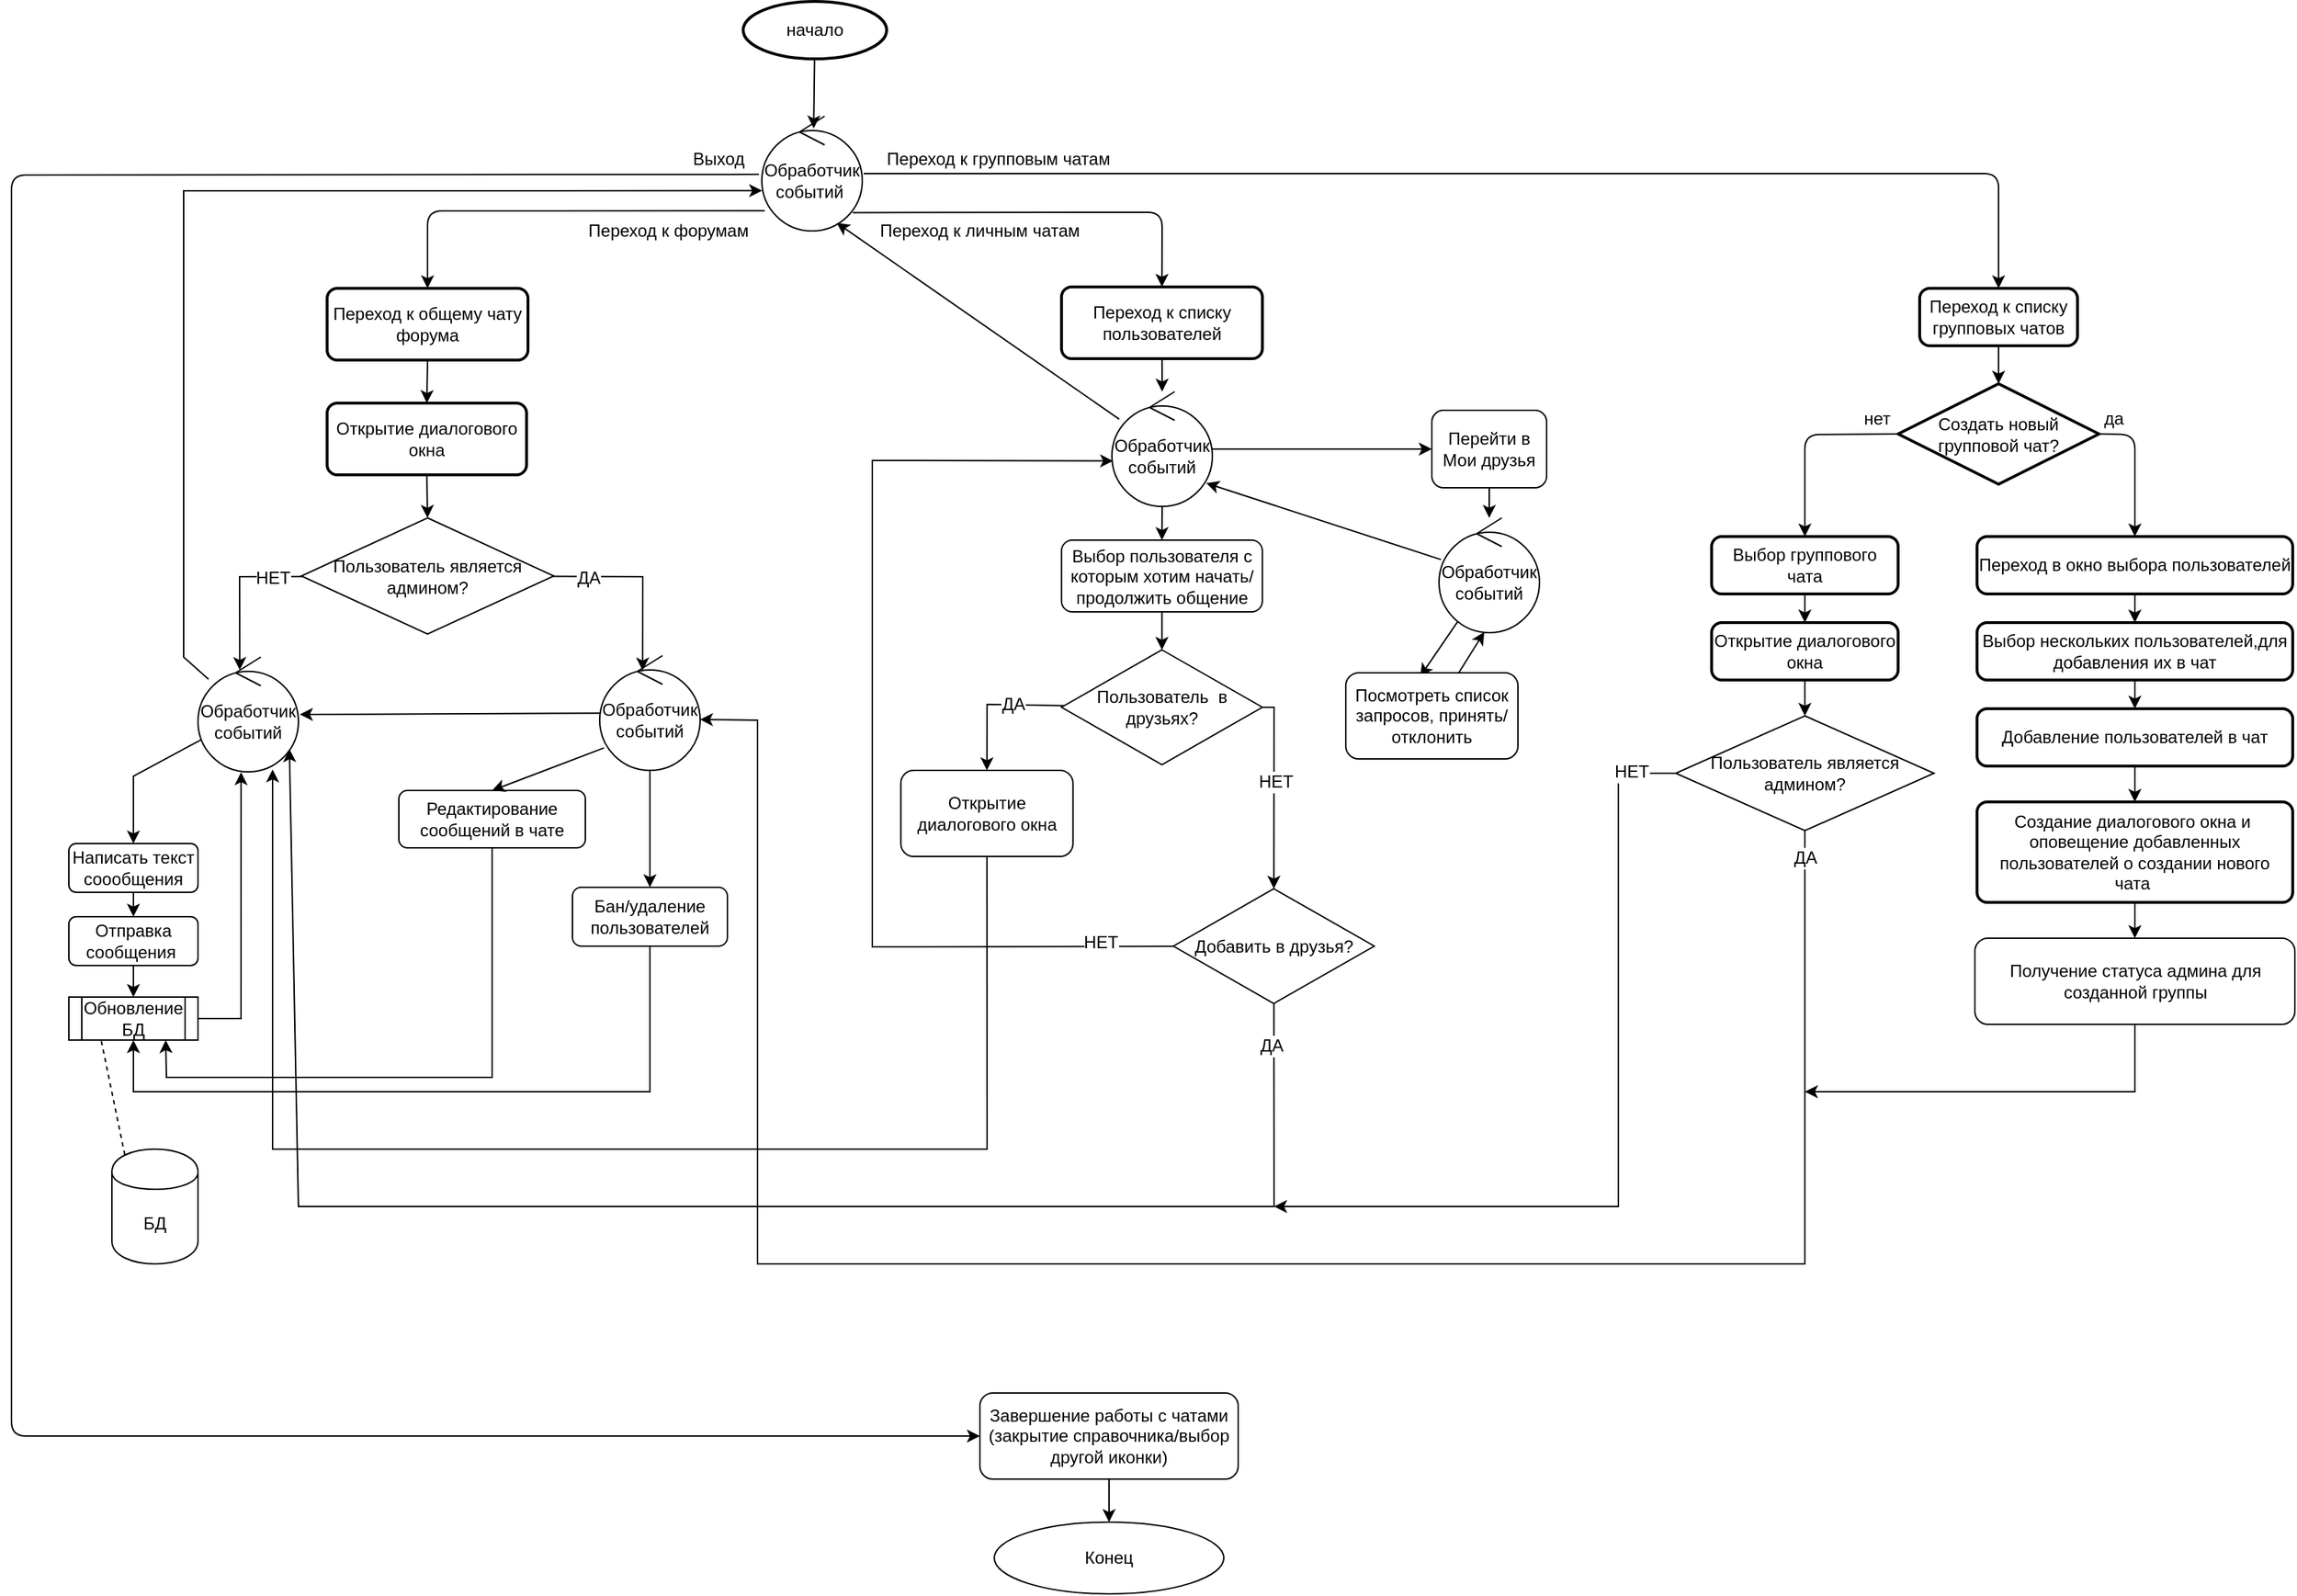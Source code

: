 <mxfile version="12.3.2" type="device" pages="1"><diagram id="iKTfonNjRPgr2nB8GLYL" name="Page-1"><mxGraphModel dx="3426" dy="2428" grid="1" gridSize="10" guides="1" tooltips="1" connect="1" arrows="1" fold="1" page="1" pageScale="1" pageWidth="827" pageHeight="1169" math="0" shadow="0"><root><mxCell id="0"/><mxCell id="1" parent="0"/><mxCell id="CQSdHh-04yyAxEWsyPXV-1" value="начало" style="strokeWidth=2;html=1;shape=mxgraph.flowchart.start_1;whiteSpace=wrap;" parent="1" vertex="1"><mxGeometry x="-50" y="-1000" width="100" height="40" as="geometry"/></mxCell><mxCell id="CQSdHh-04yyAxEWsyPXV-7" value="" style="endArrow=classic;html=1;entryX=0.516;entryY=0.107;entryDx=0;entryDy=0;entryPerimeter=0;" parent="1" source="CQSdHh-04yyAxEWsyPXV-1" target="Ta9j9aIYRvNiCUmz9i21-1" edge="1"><mxGeometry width="50" height="50" relative="1" as="geometry"><mxPoint x="-32" y="-850" as="sourcePoint"/><mxPoint x="-2" y="-1060" as="targetPoint"/></mxGeometry></mxCell><mxCell id="CQSdHh-04yyAxEWsyPXV-66" value="Конец" style="ellipse;whiteSpace=wrap;html=1;" parent="1" vertex="1"><mxGeometry x="125" y="60" width="160" height="50" as="geometry"/></mxCell><mxCell id="ISBUyIeZVpUKDPVUTE6S-18" value="" style="edgeStyle=orthogonalEdgeStyle;rounded=0;orthogonalLoop=1;jettySize=auto;html=1;" parent="1" source="ISBUyIeZVpUKDPVUTE6S-15" target="CQSdHh-04yyAxEWsyPXV-66" edge="1"><mxGeometry relative="1" as="geometry"/></mxCell><mxCell id="ISBUyIeZVpUKDPVUTE6S-15" value="Завершение работы с чатами (закрытие справочника/выбор другой иконки)" style="rounded=1;whiteSpace=wrap;html=1;" parent="1" vertex="1"><mxGeometry x="115" y="-30" width="180" height="60" as="geometry"/></mxCell><mxCell id="Ta9j9aIYRvNiCUmz9i21-1" value="Обработчик событий&amp;nbsp;" style="ellipse;shape=umlControl;whiteSpace=wrap;html=1;" parent="1" vertex="1"><mxGeometry x="-37" y="-920" width="70" height="80" as="geometry"/></mxCell><mxCell id="Ta9j9aIYRvNiCUmz9i21-7" value="Выход" style="text;html=1;strokeColor=none;fillColor=none;align=center;verticalAlign=middle;whiteSpace=wrap;rounded=0;" parent="1" vertex="1"><mxGeometry x="-97" y="-900" width="60" height="20" as="geometry"/></mxCell><mxCell id="Ta9j9aIYRvNiCUmz9i21-9" value="Переход к личным чатам" style="text;html=1;strokeColor=none;fillColor=none;align=center;verticalAlign=middle;whiteSpace=wrap;rounded=0;" parent="1" vertex="1"><mxGeometry x="30" y="-850" width="170" height="20" as="geometry"/></mxCell><mxCell id="Ta9j9aIYRvNiCUmz9i21-10" value="Переход к форумам" style="text;html=1;strokeColor=none;fillColor=none;align=center;verticalAlign=middle;whiteSpace=wrap;rounded=0;" parent="1" vertex="1"><mxGeometry x="-167" y="-850" width="130" height="20" as="geometry"/></mxCell><mxCell id="Ta9j9aIYRvNiCUmz9i21-11" value="Переход к групповым чатам" style="text;html=1;strokeColor=none;fillColor=none;align=center;verticalAlign=middle;whiteSpace=wrap;rounded=0;" parent="1" vertex="1"><mxGeometry x="33" y="-900" width="190" height="20" as="geometry"/></mxCell><mxCell id="Ta9j9aIYRvNiCUmz9i21-13" value="" style="endArrow=classic;html=1;entryX=0.5;entryY=0;entryDx=0;entryDy=0;" parent="1" target="Ta9j9aIYRvNiCUmz9i21-48" edge="1"><mxGeometry width="50" height="50" relative="1" as="geometry"><mxPoint x="34" y="-880" as="sourcePoint"/><mxPoint x="490" y="-840" as="targetPoint"/><Array as="points"><mxPoint x="825" y="-880"/></Array></mxGeometry></mxCell><mxCell id="Ta9j9aIYRvNiCUmz9i21-14" value="" style="endArrow=classic;html=1;exitX=-0.029;exitY=0.507;exitDx=0;exitDy=0;exitPerimeter=0;entryX=0;entryY=0.5;entryDx=0;entryDy=0;" parent="1" source="Ta9j9aIYRvNiCUmz9i21-1" target="ISBUyIeZVpUKDPVUTE6S-15" edge="1"><mxGeometry width="50" height="50" relative="1" as="geometry"><mxPoint x="-24" y="-840" as="sourcePoint"/><mxPoint x="-460" y="620" as="targetPoint"/><Array as="points"><mxPoint x="-560" y="-879"/><mxPoint x="-560"/></Array></mxGeometry></mxCell><mxCell id="Ta9j9aIYRvNiCUmz9i21-15" value="" style="endArrow=classic;html=1;exitX=0.029;exitY=0.823;exitDx=0;exitDy=0;exitPerimeter=0;entryX=0.5;entryY=0;entryDx=0;entryDy=0;entryPerimeter=0;" parent="1" source="Ta9j9aIYRvNiCUmz9i21-1" target="Ta9j9aIYRvNiCUmz9i21-20" edge="1"><mxGeometry width="50" height="50" relative="1" as="geometry"><mxPoint x="-40" y="-860" as="sourcePoint"/><mxPoint x="-270" y="-790" as="targetPoint"/><Array as="points"><mxPoint x="-270" y="-854"/><mxPoint x="-270" y="-830"/></Array></mxGeometry></mxCell><mxCell id="Ta9j9aIYRvNiCUmz9i21-16" value="" style="endArrow=classic;html=1;exitX=0.905;exitY=0.84;exitDx=0;exitDy=0;exitPerimeter=0;entryX=0.5;entryY=0;entryDx=0;entryDy=0;" parent="1" source="Ta9j9aIYRvNiCUmz9i21-1" target="Ta9j9aIYRvNiCUmz9i21-23" edge="1"><mxGeometry width="50" height="50" relative="1" as="geometry"><mxPoint x="20" y="-780" as="sourcePoint"/><mxPoint x="220" y="-820" as="targetPoint"/><Array as="points"><mxPoint x="242" y="-853"/></Array></mxGeometry></mxCell><mxCell id="Ta9j9aIYRvNiCUmz9i21-22" style="edgeStyle=orthogonalEdgeStyle;rounded=0;orthogonalLoop=1;jettySize=auto;html=1;exitX=0.5;exitY=1;exitDx=0;exitDy=0;entryX=0.5;entryY=0;entryDx=0;entryDy=0;" parent="1" source="Ta9j9aIYRvNiCUmz9i21-20" target="Ta9j9aIYRvNiCUmz9i21-21" edge="1"><mxGeometry relative="1" as="geometry"/></mxCell><mxCell id="Ta9j9aIYRvNiCUmz9i21-20" value="Переход к общему чату форума" style="rounded=1;whiteSpace=wrap;html=1;absoluteArcSize=1;arcSize=14;strokeWidth=2;" parent="1" vertex="1"><mxGeometry x="-340" y="-800" width="140" height="50" as="geometry"/></mxCell><mxCell id="Ta9j9aIYRvNiCUmz9i21-103" style="edgeStyle=orthogonalEdgeStyle;rounded=0;orthogonalLoop=1;jettySize=auto;html=1;exitX=0.5;exitY=1;exitDx=0;exitDy=0;entryX=0.5;entryY=0;entryDx=0;entryDy=0;" parent="1" source="Ta9j9aIYRvNiCUmz9i21-21" target="Ta9j9aIYRvNiCUmz9i21-100" edge="1"><mxGeometry relative="1" as="geometry"/></mxCell><mxCell id="Ta9j9aIYRvNiCUmz9i21-21" value="Открытие диалогового окна" style="rounded=1;whiteSpace=wrap;html=1;absoluteArcSize=1;arcSize=14;strokeWidth=2;" parent="1" vertex="1"><mxGeometry x="-340" y="-720" width="139" height="50" as="geometry"/></mxCell><mxCell id="rKkMfW4KpbfFB3d_E_MN-33" value="" style="edgeStyle=none;rounded=0;orthogonalLoop=1;jettySize=auto;html=1;" edge="1" parent="1" source="Ta9j9aIYRvNiCUmz9i21-23" target="rKkMfW4KpbfFB3d_E_MN-30"><mxGeometry relative="1" as="geometry"/></mxCell><mxCell id="Ta9j9aIYRvNiCUmz9i21-23" value="Переход к списку пользователей" style="rounded=1;whiteSpace=wrap;html=1;absoluteArcSize=1;arcSize=14;strokeWidth=2;" parent="1" vertex="1"><mxGeometry x="171.87" y="-801" width="140" height="50" as="geometry"/></mxCell><mxCell id="rKkMfW4KpbfFB3d_E_MN-38" value="" style="edgeStyle=none;rounded=0;orthogonalLoop=1;jettySize=auto;html=1;" edge="1" parent="1" source="Ta9j9aIYRvNiCUmz9i21-42" target="Ta9j9aIYRvNiCUmz9i21-72"><mxGeometry relative="1" as="geometry"/></mxCell><mxCell id="Ta9j9aIYRvNiCUmz9i21-42" value="Выбор пользователя с которым хотим начать/продолжить общение" style="rounded=1;whiteSpace=wrap;html=1;" parent="1" vertex="1"><mxGeometry x="171.87" y="-624.5" width="140" height="50" as="geometry"/></mxCell><mxCell id="Ta9j9aIYRvNiCUmz9i21-48" value="Переход к списку групповых чатов" style="rounded=1;whiteSpace=wrap;html=1;absoluteArcSize=1;arcSize=14;strokeWidth=2;" parent="1" vertex="1"><mxGeometry x="770" y="-800" width="110" height="40" as="geometry"/></mxCell><mxCell id="Ta9j9aIYRvNiCUmz9i21-50" style="edgeStyle=orthogonalEdgeStyle;rounded=0;orthogonalLoop=1;jettySize=auto;html=1;exitX=0.5;exitY=1;exitDx=0;exitDy=0;entryX=0.5;entryY=0;entryDx=0;entryDy=0;" parent="1" source="Ta9j9aIYRvNiCUmz9i21-51" target="Ta9j9aIYRvNiCUmz9i21-66" edge="1"><mxGeometry relative="1" as="geometry"/></mxCell><mxCell id="Ta9j9aIYRvNiCUmz9i21-51" value="Создание диалогового окна и&amp;nbsp; оповещение добавленных пользователей о создании нового чата&amp;nbsp;" style="rounded=1;whiteSpace=wrap;html=1;absoluteArcSize=1;arcSize=14;strokeWidth=2;" parent="1" vertex="1"><mxGeometry x="810" y="-442" width="220" height="70" as="geometry"/></mxCell><mxCell id="Ta9j9aIYRvNiCUmz9i21-52" value="Создать новый групповой чат?" style="strokeWidth=2;html=1;shape=mxgraph.flowchart.decision;whiteSpace=wrap;" parent="1" vertex="1"><mxGeometry x="755" y="-733.5" width="140" height="70" as="geometry"/></mxCell><mxCell id="Ta9j9aIYRvNiCUmz9i21-53" value="" style="endArrow=classic;html=1;exitX=0.5;exitY=1;exitDx=0;exitDy=0;entryX=0.5;entryY=0;entryDx=0;entryDy=0;entryPerimeter=0;" parent="1" source="Ta9j9aIYRvNiCUmz9i21-48" target="Ta9j9aIYRvNiCUmz9i21-52" edge="1"><mxGeometry width="50" height="50" relative="1" as="geometry"><mxPoint x="795" y="-637" as="sourcePoint"/><mxPoint x="845" y="-687" as="targetPoint"/></mxGeometry></mxCell><mxCell id="Ta9j9aIYRvNiCUmz9i21-54" value="нет" style="text;html=1;align=center;verticalAlign=middle;resizable=0;points=[];autosize=1;" parent="1" vertex="1"><mxGeometry x="725" y="-719" width="30" height="20" as="geometry"/></mxCell><mxCell id="Ta9j9aIYRvNiCUmz9i21-55" value="да" style="text;html=1;align=center;verticalAlign=middle;resizable=0;points=[];autosize=1;" parent="1" vertex="1"><mxGeometry x="890" y="-719" width="30" height="20" as="geometry"/></mxCell><mxCell id="Ta9j9aIYRvNiCUmz9i21-56" value="" style="edgeStyle=orthogonalEdgeStyle;rounded=0;orthogonalLoop=1;jettySize=auto;html=1;entryX=0.5;entryY=0;entryDx=0;entryDy=0;" parent="1" source="Ta9j9aIYRvNiCUmz9i21-57" target="Ta9j9aIYRvNiCUmz9i21-68" edge="1"><mxGeometry relative="1" as="geometry"><mxPoint x="690" y="-547" as="targetPoint"/></mxGeometry></mxCell><mxCell id="Ta9j9aIYRvNiCUmz9i21-57" value="Выбор группового чата" style="rounded=1;whiteSpace=wrap;html=1;absoluteArcSize=1;arcSize=14;strokeWidth=2;" parent="1" vertex="1"><mxGeometry x="625" y="-627" width="130" height="40" as="geometry"/></mxCell><mxCell id="Ta9j9aIYRvNiCUmz9i21-58" value="" style="endArrow=classic;html=1;exitX=0;exitY=0.5;exitDx=0;exitDy=0;exitPerimeter=0;entryX=0.5;entryY=0;entryDx=0;entryDy=0;" parent="1" source="Ta9j9aIYRvNiCUmz9i21-52" target="Ta9j9aIYRvNiCUmz9i21-57" edge="1"><mxGeometry width="50" height="50" relative="1" as="geometry"><mxPoint x="795" y="-637" as="sourcePoint"/><mxPoint x="845" y="-687" as="targetPoint"/><Array as="points"><mxPoint x="690" y="-698"/></Array></mxGeometry></mxCell><mxCell id="Ta9j9aIYRvNiCUmz9i21-59" value="Выбор нескольких пользователей,для добавления их в чат" style="rounded=1;whiteSpace=wrap;html=1;absoluteArcSize=1;arcSize=14;strokeWidth=2;" parent="1" vertex="1"><mxGeometry x="810" y="-567" width="220" height="40" as="geometry"/></mxCell><mxCell id="Ta9j9aIYRvNiCUmz9i21-60" value="" style="edgeStyle=orthogonalEdgeStyle;rounded=0;orthogonalLoop=1;jettySize=auto;html=1;entryX=0.5;entryY=0;entryDx=0;entryDy=0;" parent="1" source="Ta9j9aIYRvNiCUmz9i21-61" target="Ta9j9aIYRvNiCUmz9i21-51" edge="1"><mxGeometry relative="1" as="geometry"><mxPoint x="1005" y="-387" as="targetPoint"/></mxGeometry></mxCell><mxCell id="Ta9j9aIYRvNiCUmz9i21-61" value="Добавление пользователей в чат" style="rounded=1;whiteSpace=wrap;html=1;absoluteArcSize=1;arcSize=14;strokeWidth=2;" parent="1" vertex="1"><mxGeometry x="810" y="-507" width="220" height="40" as="geometry"/></mxCell><mxCell id="Ta9j9aIYRvNiCUmz9i21-62" value="Переход в окно выбора пользователей" style="rounded=1;whiteSpace=wrap;html=1;absoluteArcSize=1;arcSize=14;strokeWidth=2;" parent="1" vertex="1"><mxGeometry x="810" y="-627" width="220" height="40" as="geometry"/></mxCell><mxCell id="Ta9j9aIYRvNiCUmz9i21-63" value="" style="endArrow=classic;html=1;exitX=0.5;exitY=1;exitDx=0;exitDy=0;entryX=0.5;entryY=0;entryDx=0;entryDy=0;" parent="1" source="Ta9j9aIYRvNiCUmz9i21-59" target="Ta9j9aIYRvNiCUmz9i21-61" edge="1"><mxGeometry width="50" height="50" relative="1" as="geometry"><mxPoint x="665" y="-537" as="sourcePoint"/><mxPoint x="715" y="-587" as="targetPoint"/></mxGeometry></mxCell><mxCell id="Ta9j9aIYRvNiCUmz9i21-64" value="" style="endArrow=classic;html=1;exitX=0.5;exitY=1;exitDx=0;exitDy=0;entryX=0.5;entryY=0;entryDx=0;entryDy=0;" parent="1" source="Ta9j9aIYRvNiCUmz9i21-62" target="Ta9j9aIYRvNiCUmz9i21-59" edge="1"><mxGeometry width="50" height="50" relative="1" as="geometry"><mxPoint x="665" y="-537" as="sourcePoint"/><mxPoint x="715" y="-587" as="targetPoint"/></mxGeometry></mxCell><mxCell id="Ta9j9aIYRvNiCUmz9i21-65" value="" style="endArrow=classic;html=1;exitX=1;exitY=0.5;exitDx=0;exitDy=0;exitPerimeter=0;entryX=0.5;entryY=0;entryDx=0;entryDy=0;" parent="1" source="Ta9j9aIYRvNiCUmz9i21-52" target="Ta9j9aIYRvNiCUmz9i21-62" edge="1"><mxGeometry width="50" height="50" relative="1" as="geometry"><mxPoint x="665" y="-537" as="sourcePoint"/><mxPoint x="715" y="-587" as="targetPoint"/><Array as="points"><mxPoint x="920" y="-698"/></Array></mxGeometry></mxCell><mxCell id="rKkMfW4KpbfFB3d_E_MN-64" style="edgeStyle=none;rounded=0;orthogonalLoop=1;jettySize=auto;html=1;" edge="1" parent="1" source="Ta9j9aIYRvNiCUmz9i21-66"><mxGeometry relative="1" as="geometry"><mxPoint x="690" y="-240" as="targetPoint"/><Array as="points"><mxPoint x="920" y="-240"/></Array></mxGeometry></mxCell><mxCell id="Ta9j9aIYRvNiCUmz9i21-66" value="Получение статуса админа для созданной группы" style="rounded=1;whiteSpace=wrap;html=1;" parent="1" vertex="1"><mxGeometry x="808.5" y="-347" width="223" height="60" as="geometry"/></mxCell><mxCell id="Ta9j9aIYRvNiCUmz9i21-67" style="edgeStyle=orthogonalEdgeStyle;rounded=0;orthogonalLoop=1;jettySize=auto;html=1;exitX=0.5;exitY=1;exitDx=0;exitDy=0;entryX=0.5;entryY=0;entryDx=0;entryDy=0;" parent="1" source="Ta9j9aIYRvNiCUmz9i21-68" target="Ta9j9aIYRvNiCUmz9i21-69" edge="1"><mxGeometry relative="1" as="geometry"/></mxCell><mxCell id="Ta9j9aIYRvNiCUmz9i21-68" value="Открытие диалогового окна" style="rounded=1;whiteSpace=wrap;html=1;absoluteArcSize=1;arcSize=14;strokeWidth=2;" parent="1" vertex="1"><mxGeometry x="625" y="-567" width="130" height="40" as="geometry"/></mxCell><mxCell id="rKkMfW4KpbfFB3d_E_MN-60" style="edgeStyle=none;rounded=0;orthogonalLoop=1;jettySize=auto;html=1;entryX=0.998;entryY=0.557;entryDx=0;entryDy=0;entryPerimeter=0;" edge="1" parent="1" source="Ta9j9aIYRvNiCUmz9i21-69" target="rKkMfW4KpbfFB3d_E_MN-2"><mxGeometry relative="1" as="geometry"><Array as="points"><mxPoint x="690" y="-120"/><mxPoint x="-40" y="-120"/><mxPoint x="-40" y="-499"/></Array></mxGeometry></mxCell><mxCell id="rKkMfW4KpbfFB3d_E_MN-61" value="ДА" style="text;html=1;align=center;verticalAlign=middle;resizable=0;points=[];;labelBackgroundColor=#ffffff;" vertex="1" connectable="0" parent="rKkMfW4KpbfFB3d_E_MN-60"><mxGeometry x="-0.929" y="5" relative="1" as="geometry"><mxPoint x="-5" y="-33" as="offset"/></mxGeometry></mxCell><mxCell id="rKkMfW4KpbfFB3d_E_MN-62" style="edgeStyle=none;rounded=0;orthogonalLoop=1;jettySize=auto;html=1;" edge="1" parent="1" source="Ta9j9aIYRvNiCUmz9i21-69"><mxGeometry relative="1" as="geometry"><mxPoint x="320" y="-160" as="targetPoint"/><Array as="points"><mxPoint x="560" y="-462"/><mxPoint x="560" y="-160"/></Array></mxGeometry></mxCell><mxCell id="rKkMfW4KpbfFB3d_E_MN-63" value="НЕТ" style="text;html=1;align=center;verticalAlign=middle;resizable=0;points=[];;labelBackgroundColor=#ffffff;" vertex="1" connectable="0" parent="rKkMfW4KpbfFB3d_E_MN-62"><mxGeometry x="-0.892" y="-1" relative="1" as="geometry"><mxPoint as="offset"/></mxGeometry></mxCell><mxCell id="Ta9j9aIYRvNiCUmz9i21-69" value="Пользователь является админом?" style="rhombus;whiteSpace=wrap;html=1;" parent="1" vertex="1"><mxGeometry x="600" y="-502" width="180" height="80" as="geometry"/></mxCell><mxCell id="rKkMfW4KpbfFB3d_E_MN-39" style="edgeStyle=none;rounded=0;orthogonalLoop=1;jettySize=auto;html=1;entryX=0.5;entryY=0;entryDx=0;entryDy=0;" edge="1" parent="1" source="Ta9j9aIYRvNiCUmz9i21-72" target="Ta9j9aIYRvNiCUmz9i21-76"><mxGeometry relative="1" as="geometry"><Array as="points"><mxPoint x="120" y="-510"/></Array></mxGeometry></mxCell><mxCell id="rKkMfW4KpbfFB3d_E_MN-40" value="ДА" style="text;html=1;align=center;verticalAlign=middle;resizable=0;points=[];;labelBackgroundColor=#ffffff;" vertex="1" connectable="0" parent="rKkMfW4KpbfFB3d_E_MN-39"><mxGeometry x="-0.282" y="-1" relative="1" as="geometry"><mxPoint as="offset"/></mxGeometry></mxCell><mxCell id="rKkMfW4KpbfFB3d_E_MN-53" style="edgeStyle=none;rounded=0;orthogonalLoop=1;jettySize=auto;html=1;entryX=0.5;entryY=0;entryDx=0;entryDy=0;" edge="1" parent="1" source="Ta9j9aIYRvNiCUmz9i21-72" target="rKkMfW4KpbfFB3d_E_MN-52"><mxGeometry relative="1" as="geometry"><Array as="points"><mxPoint x="320" y="-508"/></Array></mxGeometry></mxCell><mxCell id="rKkMfW4KpbfFB3d_E_MN-54" value="НЕТ" style="text;html=1;align=center;verticalAlign=middle;resizable=0;points=[];;labelBackgroundColor=#ffffff;" vertex="1" connectable="0" parent="rKkMfW4KpbfFB3d_E_MN-53"><mxGeometry x="-0.112" y="1" relative="1" as="geometry"><mxPoint as="offset"/></mxGeometry></mxCell><mxCell id="Ta9j9aIYRvNiCUmz9i21-72" value="Пользователь&amp;nbsp; в друзьях?" style="rhombus;whiteSpace=wrap;html=1;" parent="1" vertex="1"><mxGeometry x="171.87" y="-548" width="140" height="80" as="geometry"/></mxCell><mxCell id="rKkMfW4KpbfFB3d_E_MN-55" style="edgeStyle=none;rounded=0;orthogonalLoop=1;jettySize=auto;html=1;entryX=0.743;entryY=0.979;entryDx=0;entryDy=0;entryPerimeter=0;" edge="1" parent="1" source="Ta9j9aIYRvNiCUmz9i21-76" target="rKkMfW4KpbfFB3d_E_MN-6"><mxGeometry relative="1" as="geometry"><Array as="points"><mxPoint x="120" y="-200"/><mxPoint x="-378" y="-200"/></Array></mxGeometry></mxCell><mxCell id="Ta9j9aIYRvNiCUmz9i21-76" value="Открытие диалогового окна" style="rounded=1;whiteSpace=wrap;html=1;" parent="1" vertex="1"><mxGeometry x="59.87" y="-464" width="120" height="60" as="geometry"/></mxCell><mxCell id="rKkMfW4KpbfFB3d_E_MN-25" style="edgeStyle=none;rounded=0;orthogonalLoop=1;jettySize=auto;html=1;entryX=0.75;entryY=1;entryDx=0;entryDy=0;" edge="1" parent="1" source="Ta9j9aIYRvNiCUmz9i21-90" target="rKkMfW4KpbfFB3d_E_MN-16"><mxGeometry relative="1" as="geometry"><Array as="points"><mxPoint x="-225" y="-250"/><mxPoint x="-452" y="-250"/></Array></mxGeometry></mxCell><mxCell id="Ta9j9aIYRvNiCUmz9i21-90" value="Редактирование сообщений в чате" style="rounded=1;whiteSpace=wrap;html=1;" parent="1" vertex="1"><mxGeometry x="-290" y="-450" width="130" height="40" as="geometry"/></mxCell><mxCell id="rKkMfW4KpbfFB3d_E_MN-19" style="edgeStyle=none;rounded=0;orthogonalLoop=1;jettySize=auto;html=1;entryX=0.5;entryY=0;entryDx=0;entryDy=0;" edge="1" parent="1" source="Ta9j9aIYRvNiCUmz9i21-93" target="rKkMfW4KpbfFB3d_E_MN-16"><mxGeometry relative="1" as="geometry"/></mxCell><mxCell id="Ta9j9aIYRvNiCUmz9i21-93" value="Отправка сообщения&amp;nbsp;" style="rounded=1;whiteSpace=wrap;html=1;" parent="1" vertex="1"><mxGeometry x="-520" y="-362" width="90" height="34" as="geometry"/></mxCell><mxCell id="rKkMfW4KpbfFB3d_E_MN-26" style="edgeStyle=none;rounded=0;orthogonalLoop=1;jettySize=auto;html=1;entryX=0.5;entryY=1;entryDx=0;entryDy=0;" edge="1" parent="1" source="Ta9j9aIYRvNiCUmz9i21-97" target="rKkMfW4KpbfFB3d_E_MN-16"><mxGeometry relative="1" as="geometry"><mxPoint x="-470" y="-250" as="targetPoint"/><Array as="points"><mxPoint x="-115" y="-240"/><mxPoint x="-475" y="-240"/></Array></mxGeometry></mxCell><mxCell id="Ta9j9aIYRvNiCUmz9i21-97" value="Бан/удаление пользователей" style="rounded=1;whiteSpace=wrap;html=1;" parent="1" vertex="1"><mxGeometry x="-169" y="-382.5" width="108" height="41" as="geometry"/></mxCell><mxCell id="rKkMfW4KpbfFB3d_E_MN-4" style="rounded=0;orthogonalLoop=1;jettySize=auto;html=1;entryX=0.427;entryY=0.13;entryDx=0;entryDy=0;entryPerimeter=0;" edge="1" parent="1" source="Ta9j9aIYRvNiCUmz9i21-100" target="rKkMfW4KpbfFB3d_E_MN-2"><mxGeometry relative="1" as="geometry"><Array as="points"><mxPoint x="-120" y="-599"/></Array></mxGeometry></mxCell><mxCell id="rKkMfW4KpbfFB3d_E_MN-5" value="ДА" style="text;html=1;align=center;verticalAlign=middle;resizable=0;points=[];;labelBackgroundColor=#ffffff;" vertex="1" connectable="0" parent="rKkMfW4KpbfFB3d_E_MN-4"><mxGeometry x="-0.616" y="-1" relative="1" as="geometry"><mxPoint as="offset"/></mxGeometry></mxCell><mxCell id="rKkMfW4KpbfFB3d_E_MN-7" style="edgeStyle=none;rounded=0;orthogonalLoop=1;jettySize=auto;html=1;entryX=0.416;entryY=0.113;entryDx=0;entryDy=0;entryPerimeter=0;" edge="1" parent="1" source="Ta9j9aIYRvNiCUmz9i21-100" target="rKkMfW4KpbfFB3d_E_MN-6"><mxGeometry relative="1" as="geometry"><Array as="points"><mxPoint x="-401" y="-599"/></Array></mxGeometry></mxCell><mxCell id="rKkMfW4KpbfFB3d_E_MN-8" value="НЕТ" style="text;html=1;align=center;verticalAlign=middle;resizable=0;points=[];;labelBackgroundColor=#ffffff;" vertex="1" connectable="0" parent="rKkMfW4KpbfFB3d_E_MN-7"><mxGeometry x="-0.616" y="1" relative="1" as="geometry"><mxPoint as="offset"/></mxGeometry></mxCell><mxCell id="Ta9j9aIYRvNiCUmz9i21-100" value="Пользователь является админом?" style="rhombus;whiteSpace=wrap;html=1;" parent="1" vertex="1"><mxGeometry x="-357.94" y="-640" width="175.87" height="81" as="geometry"/></mxCell><mxCell id="rKkMfW4KpbfFB3d_E_MN-21" style="edgeStyle=none;rounded=0;orthogonalLoop=1;jettySize=auto;html=1;entryX=1.014;entryY=0.5;entryDx=0;entryDy=0;entryPerimeter=0;" edge="1" parent="1" source="rKkMfW4KpbfFB3d_E_MN-2" target="rKkMfW4KpbfFB3d_E_MN-6"><mxGeometry relative="1" as="geometry"/></mxCell><mxCell id="rKkMfW4KpbfFB3d_E_MN-24" style="edgeStyle=none;rounded=0;orthogonalLoop=1;jettySize=auto;html=1;entryX=0.5;entryY=0;entryDx=0;entryDy=0;" edge="1" parent="1" source="rKkMfW4KpbfFB3d_E_MN-2" target="Ta9j9aIYRvNiCUmz9i21-97"><mxGeometry relative="1" as="geometry"/></mxCell><mxCell id="rKkMfW4KpbfFB3d_E_MN-2" value="Обработчик событий" style="ellipse;shape=umlControl;whiteSpace=wrap;html=1;" vertex="1" parent="1"><mxGeometry x="-150" y="-544" width="70" height="80" as="geometry"/></mxCell><mxCell id="rKkMfW4KpbfFB3d_E_MN-9" style="edgeStyle=none;rounded=0;orthogonalLoop=1;jettySize=auto;html=1;entryX=0.5;entryY=0;entryDx=0;entryDy=0;exitX=0.043;exitY=0.804;exitDx=0;exitDy=0;exitPerimeter=0;" edge="1" parent="1" source="rKkMfW4KpbfFB3d_E_MN-2" target="Ta9j9aIYRvNiCUmz9i21-90"><mxGeometry relative="1" as="geometry"/></mxCell><mxCell id="rKkMfW4KpbfFB3d_E_MN-11" style="edgeStyle=none;rounded=0;orthogonalLoop=1;jettySize=auto;html=1;entryX=0.5;entryY=0;entryDx=0;entryDy=0;" edge="1" parent="1" source="rKkMfW4KpbfFB3d_E_MN-6" target="rKkMfW4KpbfFB3d_E_MN-10"><mxGeometry relative="1" as="geometry"><Array as="points"><mxPoint x="-475" y="-460"/></Array></mxGeometry></mxCell><mxCell id="rKkMfW4KpbfFB3d_E_MN-29" style="edgeStyle=none;rounded=0;orthogonalLoop=1;jettySize=auto;html=1;entryX=0.003;entryY=0.649;entryDx=0;entryDy=0;entryPerimeter=0;" edge="1" parent="1" source="rKkMfW4KpbfFB3d_E_MN-6" target="Ta9j9aIYRvNiCUmz9i21-1"><mxGeometry relative="1" as="geometry"><Array as="points"><mxPoint x="-440" y="-543"/><mxPoint x="-440" y="-868"/></Array></mxGeometry></mxCell><mxCell id="rKkMfW4KpbfFB3d_E_MN-6" value="Обработчик событий" style="ellipse;shape=umlControl;whiteSpace=wrap;html=1;" vertex="1" parent="1"><mxGeometry x="-430" y="-543" width="70" height="80" as="geometry"/></mxCell><mxCell id="rKkMfW4KpbfFB3d_E_MN-14" style="edgeStyle=none;rounded=0;orthogonalLoop=1;jettySize=auto;html=1;entryX=0.5;entryY=0;entryDx=0;entryDy=0;" edge="1" parent="1" source="rKkMfW4KpbfFB3d_E_MN-10" target="Ta9j9aIYRvNiCUmz9i21-93"><mxGeometry relative="1" as="geometry"/></mxCell><mxCell id="rKkMfW4KpbfFB3d_E_MN-10" value="Написать текст соообщения" style="rounded=1;whiteSpace=wrap;html=1;" vertex="1" parent="1"><mxGeometry x="-520" y="-413" width="90" height="34" as="geometry"/></mxCell><mxCell id="rKkMfW4KpbfFB3d_E_MN-20" style="edgeStyle=none;rounded=0;orthogonalLoop=1;jettySize=auto;html=1;entryX=0.429;entryY=1.003;entryDx=0;entryDy=0;entryPerimeter=0;" edge="1" parent="1" source="rKkMfW4KpbfFB3d_E_MN-16" target="rKkMfW4KpbfFB3d_E_MN-6"><mxGeometry relative="1" as="geometry"><Array as="points"><mxPoint x="-400" y="-291"/></Array></mxGeometry></mxCell><mxCell id="rKkMfW4KpbfFB3d_E_MN-16" value="Обновление БД" style="shape=process;whiteSpace=wrap;html=1;backgroundOutline=1;" vertex="1" parent="1"><mxGeometry x="-520" y="-306" width="90" height="30" as="geometry"/></mxCell><mxCell id="rKkMfW4KpbfFB3d_E_MN-27" value="БД" style="shape=cylinder;whiteSpace=wrap;html=1;boundedLbl=1;backgroundOutline=1;" vertex="1" parent="1"><mxGeometry x="-490" y="-200" width="60" height="80" as="geometry"/></mxCell><mxCell id="rKkMfW4KpbfFB3d_E_MN-28" value="" style="endArrow=none;dashed=1;html=1;entryX=0.25;entryY=1;entryDx=0;entryDy=0;exitX=0.15;exitY=0.05;exitDx=0;exitDy=0;exitPerimeter=0;" edge="1" parent="1" source="rKkMfW4KpbfFB3d_E_MN-27" target="rKkMfW4KpbfFB3d_E_MN-16"><mxGeometry width="50" height="50" relative="1" as="geometry"><mxPoint x="-540" y="-170" as="sourcePoint"/><mxPoint x="-490" y="-220" as="targetPoint"/></mxGeometry></mxCell><mxCell id="rKkMfW4KpbfFB3d_E_MN-36" style="edgeStyle=none;rounded=0;orthogonalLoop=1;jettySize=auto;html=1;entryX=0.5;entryY=0;entryDx=0;entryDy=0;" edge="1" parent="1" source="rKkMfW4KpbfFB3d_E_MN-30" target="Ta9j9aIYRvNiCUmz9i21-42"><mxGeometry relative="1" as="geometry"/></mxCell><mxCell id="rKkMfW4KpbfFB3d_E_MN-37" style="edgeStyle=none;rounded=0;orthogonalLoop=1;jettySize=auto;html=1;entryX=0.745;entryY=0.929;entryDx=0;entryDy=0;entryPerimeter=0;" edge="1" parent="1" source="rKkMfW4KpbfFB3d_E_MN-30" target="Ta9j9aIYRvNiCUmz9i21-1"><mxGeometry relative="1" as="geometry"/></mxCell><mxCell id="rKkMfW4KpbfFB3d_E_MN-42" style="edgeStyle=none;rounded=0;orthogonalLoop=1;jettySize=auto;html=1;entryX=0;entryY=0.5;entryDx=0;entryDy=0;" edge="1" parent="1" source="rKkMfW4KpbfFB3d_E_MN-30" target="rKkMfW4KpbfFB3d_E_MN-41"><mxGeometry relative="1" as="geometry"/></mxCell><mxCell id="rKkMfW4KpbfFB3d_E_MN-30" value="Обработчик событий" style="ellipse;shape=umlControl;whiteSpace=wrap;html=1;" vertex="1" parent="1"><mxGeometry x="207" y="-728" width="70" height="80" as="geometry"/></mxCell><mxCell id="rKkMfW4KpbfFB3d_E_MN-44" value="" style="edgeStyle=none;rounded=0;orthogonalLoop=1;jettySize=auto;html=1;" edge="1" parent="1" source="rKkMfW4KpbfFB3d_E_MN-41" target="rKkMfW4KpbfFB3d_E_MN-43"><mxGeometry relative="1" as="geometry"/></mxCell><mxCell id="rKkMfW4KpbfFB3d_E_MN-41" value="Перейти в Мои друзья" style="rounded=1;whiteSpace=wrap;html=1;" vertex="1" parent="1"><mxGeometry x="430" y="-715" width="80" height="54" as="geometry"/></mxCell><mxCell id="rKkMfW4KpbfFB3d_E_MN-45" style="edgeStyle=none;rounded=0;orthogonalLoop=1;jettySize=auto;html=1;entryX=0.939;entryY=0.797;entryDx=0;entryDy=0;entryPerimeter=0;" edge="1" parent="1" source="rKkMfW4KpbfFB3d_E_MN-43" target="rKkMfW4KpbfFB3d_E_MN-30"><mxGeometry relative="1" as="geometry"/></mxCell><mxCell id="rKkMfW4KpbfFB3d_E_MN-48" style="edgeStyle=none;rounded=0;orthogonalLoop=1;jettySize=auto;html=1;entryX=0.432;entryY=0.043;entryDx=0;entryDy=0;entryPerimeter=0;" edge="1" parent="1" source="rKkMfW4KpbfFB3d_E_MN-43" target="rKkMfW4KpbfFB3d_E_MN-47"><mxGeometry relative="1" as="geometry"/></mxCell><mxCell id="rKkMfW4KpbfFB3d_E_MN-43" value="Обработчик событий" style="ellipse;shape=umlControl;whiteSpace=wrap;html=1;" vertex="1" parent="1"><mxGeometry x="435" y="-640" width="70" height="80" as="geometry"/></mxCell><mxCell id="rKkMfW4KpbfFB3d_E_MN-49" style="edgeStyle=none;rounded=0;orthogonalLoop=1;jettySize=auto;html=1;entryX=0.451;entryY=0.993;entryDx=0;entryDy=0;entryPerimeter=0;" edge="1" parent="1" source="rKkMfW4KpbfFB3d_E_MN-47" target="rKkMfW4KpbfFB3d_E_MN-43"><mxGeometry relative="1" as="geometry"/></mxCell><mxCell id="rKkMfW4KpbfFB3d_E_MN-47" value="Посмотреть список запросов, принять/отклонить" style="rounded=1;whiteSpace=wrap;html=1;" vertex="1" parent="1"><mxGeometry x="370" y="-532" width="120" height="60" as="geometry"/></mxCell><mxCell id="rKkMfW4KpbfFB3d_E_MN-56" style="edgeStyle=none;rounded=0;orthogonalLoop=1;jettySize=auto;html=1;entryX=0.012;entryY=0.604;entryDx=0;entryDy=0;entryPerimeter=0;" edge="1" parent="1" source="rKkMfW4KpbfFB3d_E_MN-52" target="rKkMfW4KpbfFB3d_E_MN-30"><mxGeometry relative="1" as="geometry"><Array as="points"><mxPoint x="40" y="-341"/><mxPoint x="40" y="-680"/></Array></mxGeometry></mxCell><mxCell id="rKkMfW4KpbfFB3d_E_MN-57" value="НЕТ" style="text;html=1;align=center;verticalAlign=middle;resizable=0;points=[];;labelBackgroundColor=#ffffff;" vertex="1" connectable="0" parent="rKkMfW4KpbfFB3d_E_MN-56"><mxGeometry x="-0.857" y="-3" relative="1" as="geometry"><mxPoint as="offset"/></mxGeometry></mxCell><mxCell id="rKkMfW4KpbfFB3d_E_MN-58" style="edgeStyle=none;rounded=0;orthogonalLoop=1;jettySize=auto;html=1;entryX=0.91;entryY=0.802;entryDx=0;entryDy=0;entryPerimeter=0;" edge="1" parent="1" source="rKkMfW4KpbfFB3d_E_MN-52" target="rKkMfW4KpbfFB3d_E_MN-6"><mxGeometry relative="1" as="geometry"><Array as="points"><mxPoint x="320" y="-160"/><mxPoint x="-360" y="-160"/></Array></mxGeometry></mxCell><mxCell id="rKkMfW4KpbfFB3d_E_MN-59" value="ДА" style="text;html=1;align=center;verticalAlign=middle;resizable=0;points=[];;labelBackgroundColor=#ffffff;" vertex="1" connectable="0" parent="rKkMfW4KpbfFB3d_E_MN-58"><mxGeometry x="-0.949" y="-2" relative="1" as="geometry"><mxPoint as="offset"/></mxGeometry></mxCell><mxCell id="rKkMfW4KpbfFB3d_E_MN-52" value="Добавить в друзья?" style="rhombus;whiteSpace=wrap;html=1;" vertex="1" parent="1"><mxGeometry x="249.87" y="-381.5" width="140" height="80" as="geometry"/></mxCell></root></mxGraphModel></diagram></mxfile>